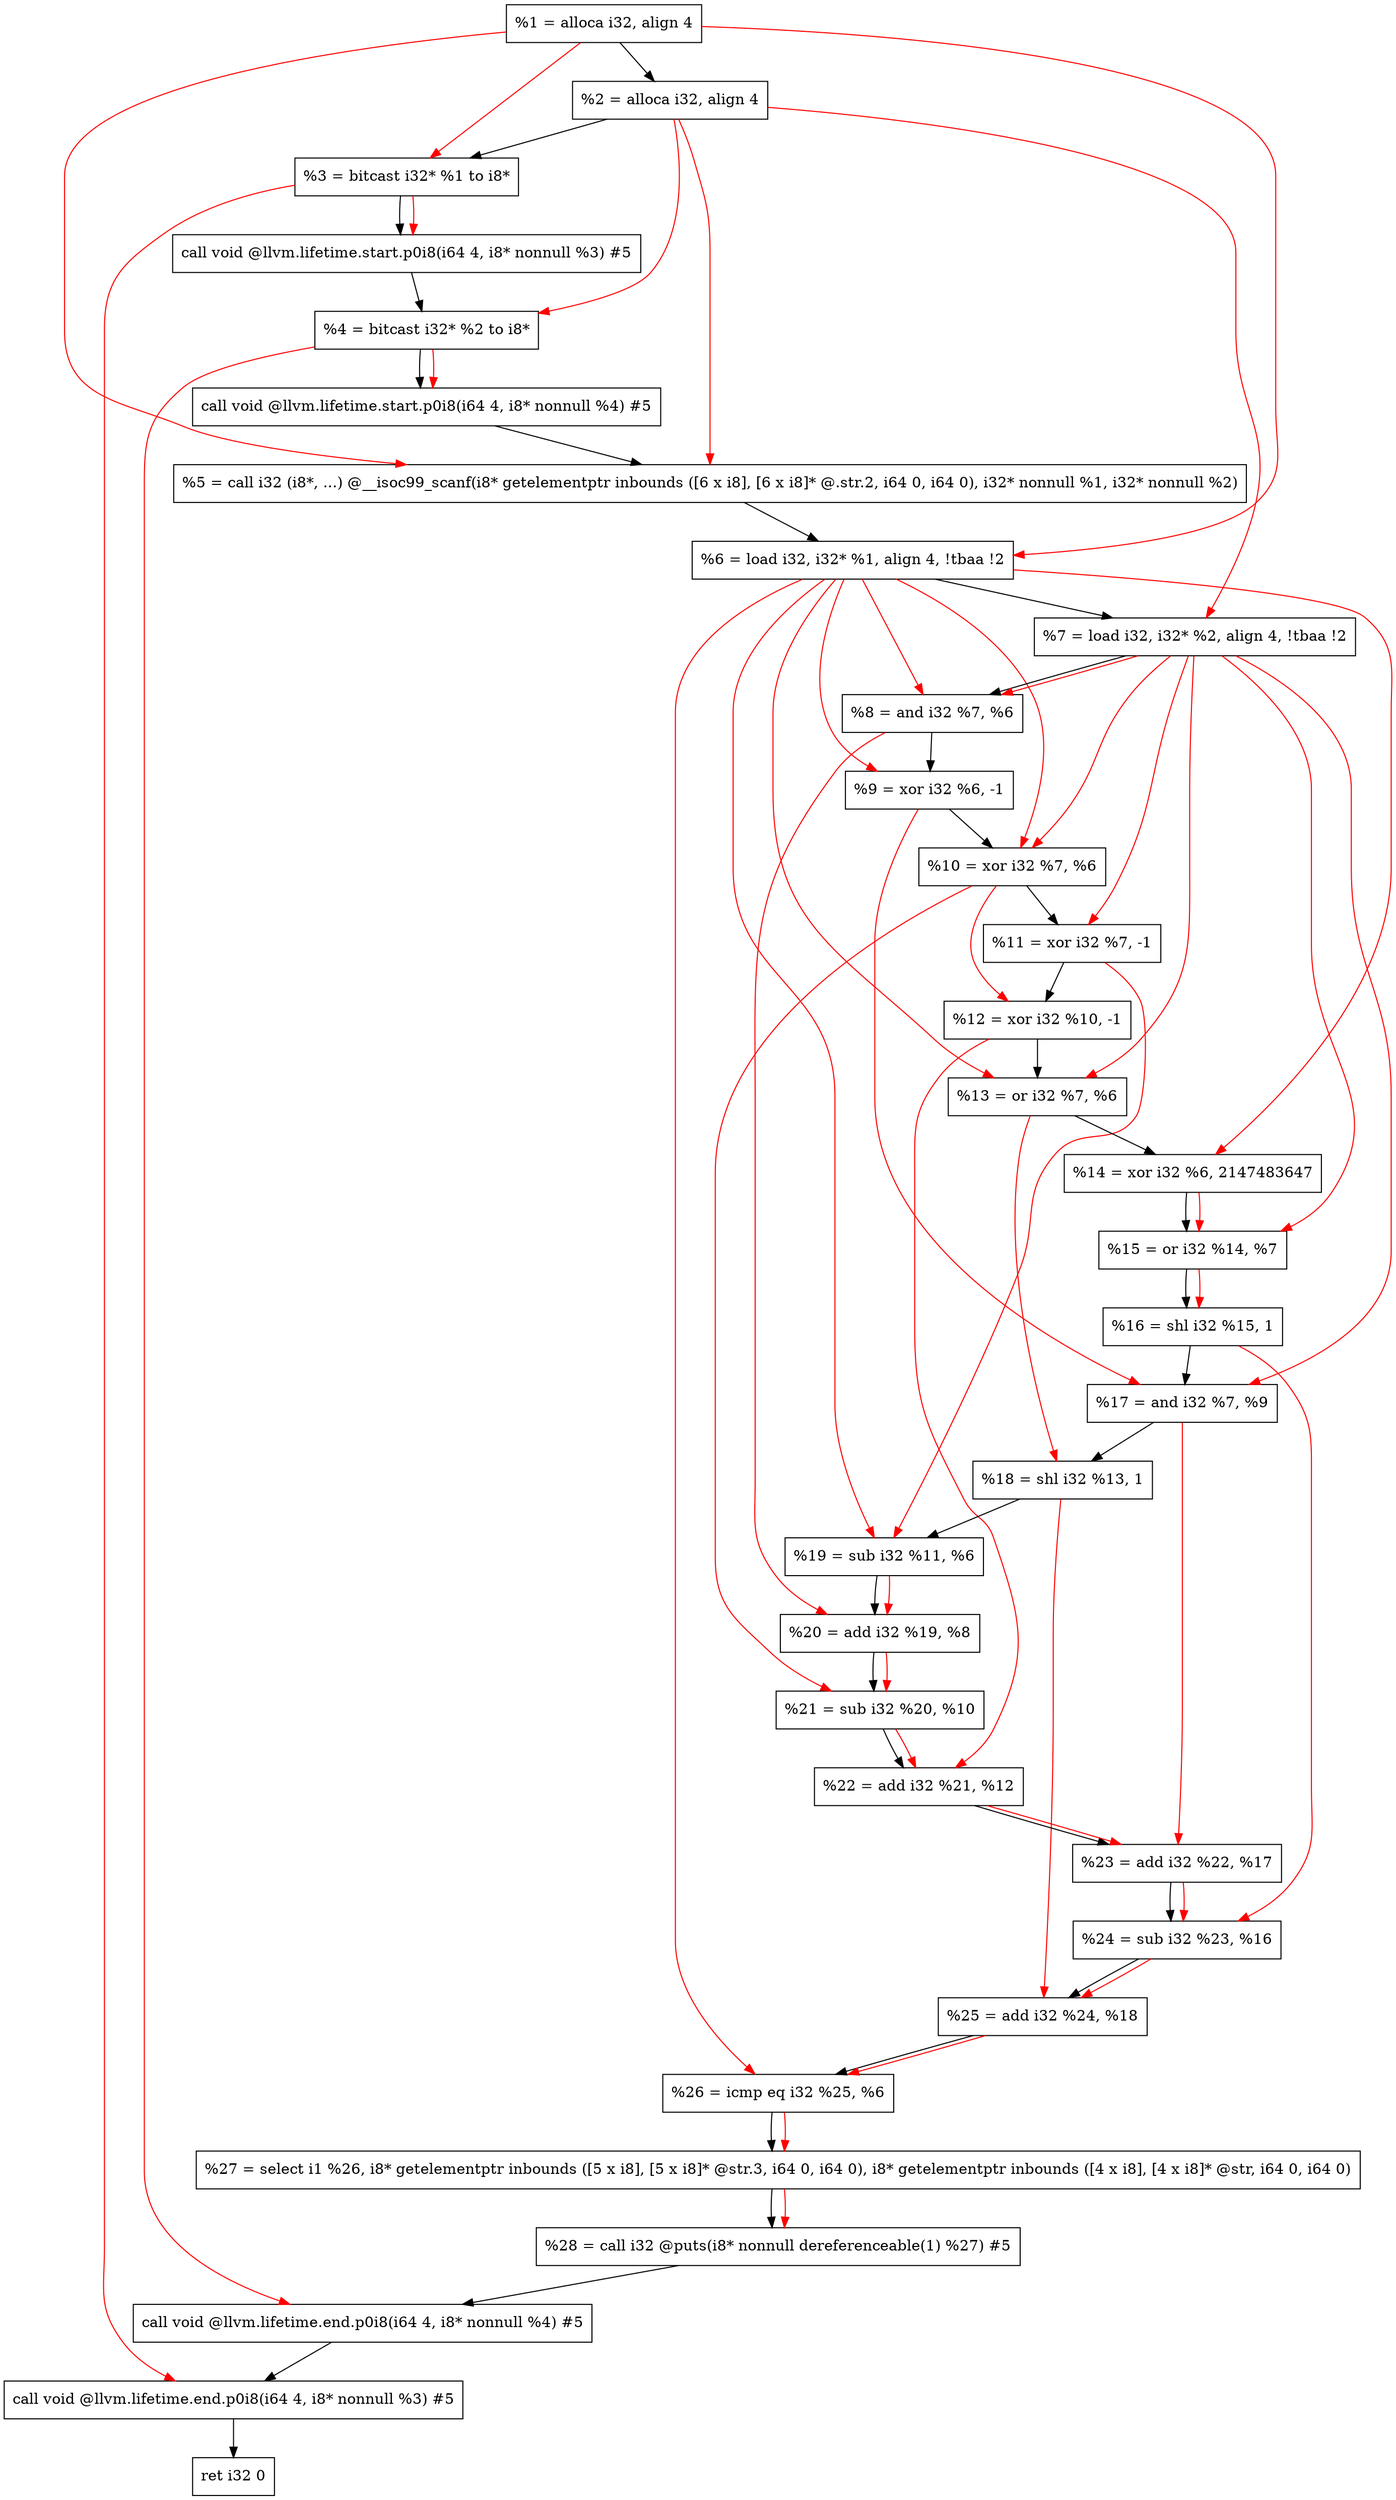 digraph "DFG for'main' function" {
	Node0x14659b8[shape=record, label="  %1 = alloca i32, align 4"];
	Node0x1465a38[shape=record, label="  %2 = alloca i32, align 4"];
	Node0x1465ac8[shape=record, label="  %3 = bitcast i32* %1 to i8*"];
	Node0x1465f28[shape=record, label="  call void @llvm.lifetime.start.p0i8(i64 4, i8* nonnull %3) #5"];
	Node0x1466008[shape=record, label="  %4 = bitcast i32* %2 to i8*"];
	Node0x1466128[shape=record, label="  call void @llvm.lifetime.start.p0i8(i64 4, i8* nonnull %4) #5"];
	Node0x1466360[shape=record, label="  %5 = call i32 (i8*, ...) @__isoc99_scanf(i8* getelementptr inbounds ([6 x i8], [6 x i8]* @.str.2, i64 0, i64 0), i32* nonnull %1, i32* nonnull %2)"];
	Node0x1466418[shape=record, label="  %6 = load i32, i32* %1, align 4, !tbaa !2"];
	Node0x1467388[shape=record, label="  %7 = load i32, i32* %2, align 4, !tbaa !2"];
	Node0x1467a10[shape=record, label="  %8 = and i32 %7, %6"];
	Node0x1467a80[shape=record, label="  %9 = xor i32 %6, -1"];
	Node0x1467af0[shape=record, label="  %10 = xor i32 %7, %6"];
	Node0x1467b60[shape=record, label="  %11 = xor i32 %7, -1"];
	Node0x1467bd0[shape=record, label="  %12 = xor i32 %10, -1"];
	Node0x1467c40[shape=record, label="  %13 = or i32 %7, %6"];
	Node0x1467cb0[shape=record, label="  %14 = xor i32 %6, 2147483647"];
	Node0x1467d20[shape=record, label="  %15 = or i32 %14, %7"];
	Node0x1467d90[shape=record, label="  %16 = shl i32 %15, 1"];
	Node0x1467e00[shape=record, label="  %17 = and i32 %7, %9"];
	Node0x1467e70[shape=record, label="  %18 = shl i32 %13, 1"];
	Node0x1467ee0[shape=record, label="  %19 = sub i32 %11, %6"];
	Node0x1467f50[shape=record, label="  %20 = add i32 %19, %8"];
	Node0x1467fc0[shape=record, label="  %21 = sub i32 %20, %10"];
	Node0x1468030[shape=record, label="  %22 = add i32 %21, %12"];
	Node0x14680a0[shape=record, label="  %23 = add i32 %22, %17"];
	Node0x1468110[shape=record, label="  %24 = sub i32 %23, %16"];
	Node0x1468180[shape=record, label="  %25 = add i32 %24, %18"];
	Node0x14681f0[shape=record, label="  %26 = icmp eq i32 %25, %6"];
	Node0x14069d8[shape=record, label="  %27 = select i1 %26, i8* getelementptr inbounds ([5 x i8], [5 x i8]* @str.3, i64 0, i64 0), i8* getelementptr inbounds ([4 x i8], [4 x i8]* @str, i64 0, i64 0)"];
	Node0x1468280[shape=record, label="  %28 = call i32 @puts(i8* nonnull dereferenceable(1) %27) #5"];
	Node0x14684d8[shape=record, label="  call void @llvm.lifetime.end.p0i8(i64 4, i8* nonnull %4) #5"];
	Node0x1468638[shape=record, label="  call void @llvm.lifetime.end.p0i8(i64 4, i8* nonnull %3) #5"];
	Node0x14686f8[shape=record, label="  ret i32 0"];
	Node0x14659b8 -> Node0x1465a38;
	Node0x1465a38 -> Node0x1465ac8;
	Node0x1465ac8 -> Node0x1465f28;
	Node0x1465f28 -> Node0x1466008;
	Node0x1466008 -> Node0x1466128;
	Node0x1466128 -> Node0x1466360;
	Node0x1466360 -> Node0x1466418;
	Node0x1466418 -> Node0x1467388;
	Node0x1467388 -> Node0x1467a10;
	Node0x1467a10 -> Node0x1467a80;
	Node0x1467a80 -> Node0x1467af0;
	Node0x1467af0 -> Node0x1467b60;
	Node0x1467b60 -> Node0x1467bd0;
	Node0x1467bd0 -> Node0x1467c40;
	Node0x1467c40 -> Node0x1467cb0;
	Node0x1467cb0 -> Node0x1467d20;
	Node0x1467d20 -> Node0x1467d90;
	Node0x1467d90 -> Node0x1467e00;
	Node0x1467e00 -> Node0x1467e70;
	Node0x1467e70 -> Node0x1467ee0;
	Node0x1467ee0 -> Node0x1467f50;
	Node0x1467f50 -> Node0x1467fc0;
	Node0x1467fc0 -> Node0x1468030;
	Node0x1468030 -> Node0x14680a0;
	Node0x14680a0 -> Node0x1468110;
	Node0x1468110 -> Node0x1468180;
	Node0x1468180 -> Node0x14681f0;
	Node0x14681f0 -> Node0x14069d8;
	Node0x14069d8 -> Node0x1468280;
	Node0x1468280 -> Node0x14684d8;
	Node0x14684d8 -> Node0x1468638;
	Node0x1468638 -> Node0x14686f8;
edge [color=red]
	Node0x14659b8 -> Node0x1465ac8;
	Node0x1465ac8 -> Node0x1465f28;
	Node0x1465a38 -> Node0x1466008;
	Node0x1466008 -> Node0x1466128;
	Node0x14659b8 -> Node0x1466360;
	Node0x1465a38 -> Node0x1466360;
	Node0x14659b8 -> Node0x1466418;
	Node0x1465a38 -> Node0x1467388;
	Node0x1467388 -> Node0x1467a10;
	Node0x1466418 -> Node0x1467a10;
	Node0x1466418 -> Node0x1467a80;
	Node0x1467388 -> Node0x1467af0;
	Node0x1466418 -> Node0x1467af0;
	Node0x1467388 -> Node0x1467b60;
	Node0x1467af0 -> Node0x1467bd0;
	Node0x1467388 -> Node0x1467c40;
	Node0x1466418 -> Node0x1467c40;
	Node0x1466418 -> Node0x1467cb0;
	Node0x1467cb0 -> Node0x1467d20;
	Node0x1467388 -> Node0x1467d20;
	Node0x1467d20 -> Node0x1467d90;
	Node0x1467388 -> Node0x1467e00;
	Node0x1467a80 -> Node0x1467e00;
	Node0x1467c40 -> Node0x1467e70;
	Node0x1467b60 -> Node0x1467ee0;
	Node0x1466418 -> Node0x1467ee0;
	Node0x1467ee0 -> Node0x1467f50;
	Node0x1467a10 -> Node0x1467f50;
	Node0x1467f50 -> Node0x1467fc0;
	Node0x1467af0 -> Node0x1467fc0;
	Node0x1467fc0 -> Node0x1468030;
	Node0x1467bd0 -> Node0x1468030;
	Node0x1468030 -> Node0x14680a0;
	Node0x1467e00 -> Node0x14680a0;
	Node0x14680a0 -> Node0x1468110;
	Node0x1467d90 -> Node0x1468110;
	Node0x1468110 -> Node0x1468180;
	Node0x1467e70 -> Node0x1468180;
	Node0x1468180 -> Node0x14681f0;
	Node0x1466418 -> Node0x14681f0;
	Node0x14681f0 -> Node0x14069d8;
	Node0x14069d8 -> Node0x1468280;
	Node0x1466008 -> Node0x14684d8;
	Node0x1465ac8 -> Node0x1468638;
}
